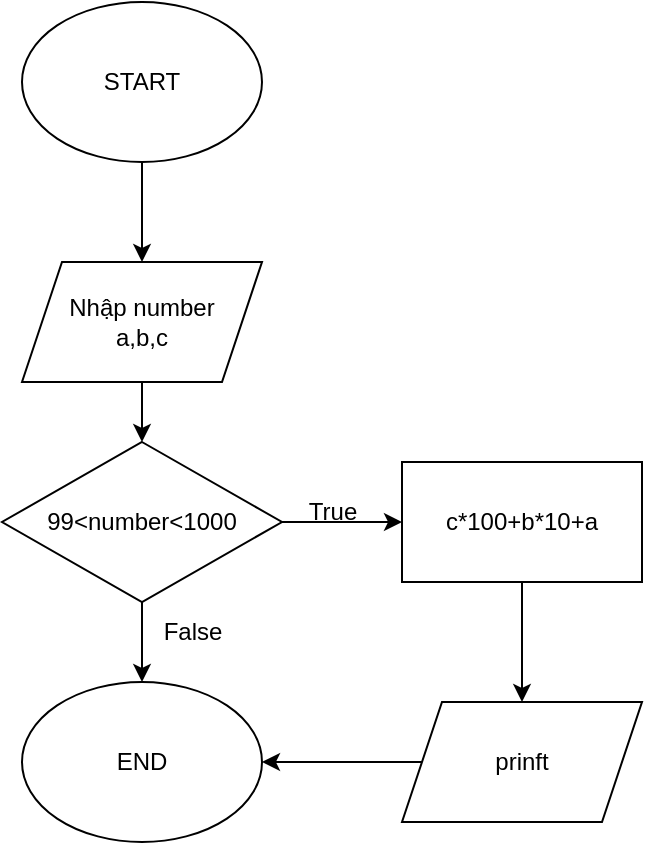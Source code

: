 <mxfile version="24.7.17">
  <diagram id="C5RBs43oDa-KdzZeNtuy" name="Page-1">
    <mxGraphModel dx="794" dy="557" grid="1" gridSize="10" guides="1" tooltips="1" connect="1" arrows="1" fold="1" page="1" pageScale="1" pageWidth="827" pageHeight="1169" math="0" shadow="0">
      <root>
        <mxCell id="WIyWlLk6GJQsqaUBKTNV-0" />
        <mxCell id="WIyWlLk6GJQsqaUBKTNV-1" parent="WIyWlLk6GJQsqaUBKTNV-0" />
        <mxCell id="HNSWy29YztEAPJvGdrVM-0" value="START" style="ellipse;whiteSpace=wrap;html=1;" parent="WIyWlLk6GJQsqaUBKTNV-1" vertex="1">
          <mxGeometry x="180" y="10" width="120" height="80" as="geometry" />
        </mxCell>
        <mxCell id="HNSWy29YztEAPJvGdrVM-1" value="" style="endArrow=classic;html=1;rounded=0;exitX=0.5;exitY=1;exitDx=0;exitDy=0;" parent="WIyWlLk6GJQsqaUBKTNV-1" source="HNSWy29YztEAPJvGdrVM-0" edge="1">
          <mxGeometry width="50" height="50" relative="1" as="geometry">
            <mxPoint x="220" y="310" as="sourcePoint" />
            <mxPoint x="240" y="140" as="targetPoint" />
          </mxGeometry>
        </mxCell>
        <mxCell id="eUs6BIPLxo3IJc8xbbQP-10" style="edgeStyle=orthogonalEdgeStyle;rounded=0;orthogonalLoop=1;jettySize=auto;html=1;exitX=0.5;exitY=1;exitDx=0;exitDy=0;entryX=0.5;entryY=0;entryDx=0;entryDy=0;" edge="1" parent="WIyWlLk6GJQsqaUBKTNV-1" source="HNSWy29YztEAPJvGdrVM-4" target="eUs6BIPLxo3IJc8xbbQP-0">
          <mxGeometry relative="1" as="geometry" />
        </mxCell>
        <mxCell id="HNSWy29YztEAPJvGdrVM-4" value="Nhập number&lt;div&gt;a,b,c&lt;/div&gt;" style="shape=parallelogram;perimeter=parallelogramPerimeter;whiteSpace=wrap;html=1;fixedSize=1;" parent="WIyWlLk6GJQsqaUBKTNV-1" vertex="1">
          <mxGeometry x="180" y="140" width="120" height="60" as="geometry" />
        </mxCell>
        <mxCell id="eUs6BIPLxo3IJc8xbbQP-43" style="edgeStyle=orthogonalEdgeStyle;rounded=0;orthogonalLoop=1;jettySize=auto;html=1;exitX=1;exitY=0.5;exitDx=0;exitDy=0;entryX=0;entryY=0.5;entryDx=0;entryDy=0;" edge="1" parent="WIyWlLk6GJQsqaUBKTNV-1" source="eUs6BIPLxo3IJc8xbbQP-0" target="eUs6BIPLxo3IJc8xbbQP-41">
          <mxGeometry relative="1" as="geometry" />
        </mxCell>
        <mxCell id="eUs6BIPLxo3IJc8xbbQP-44" style="edgeStyle=orthogonalEdgeStyle;rounded=0;orthogonalLoop=1;jettySize=auto;html=1;exitX=0.5;exitY=1;exitDx=0;exitDy=0;entryX=0.5;entryY=0;entryDx=0;entryDy=0;" edge="1" parent="WIyWlLk6GJQsqaUBKTNV-1" source="eUs6BIPLxo3IJc8xbbQP-0" target="eUs6BIPLxo3IJc8xbbQP-40">
          <mxGeometry relative="1" as="geometry" />
        </mxCell>
        <mxCell id="eUs6BIPLxo3IJc8xbbQP-0" value="99&amp;lt;number&amp;lt;1000" style="rhombus;whiteSpace=wrap;html=1;" vertex="1" parent="WIyWlLk6GJQsqaUBKTNV-1">
          <mxGeometry x="170" y="230" width="140" height="80" as="geometry" />
        </mxCell>
        <mxCell id="eUs6BIPLxo3IJc8xbbQP-40" value="END" style="ellipse;whiteSpace=wrap;html=1;" vertex="1" parent="WIyWlLk6GJQsqaUBKTNV-1">
          <mxGeometry x="180" y="350" width="120" height="80" as="geometry" />
        </mxCell>
        <mxCell id="eUs6BIPLxo3IJc8xbbQP-46" style="edgeStyle=orthogonalEdgeStyle;rounded=0;orthogonalLoop=1;jettySize=auto;html=1;exitX=0.5;exitY=1;exitDx=0;exitDy=0;entryX=0.5;entryY=0;entryDx=0;entryDy=0;" edge="1" parent="WIyWlLk6GJQsqaUBKTNV-1" source="eUs6BIPLxo3IJc8xbbQP-41" target="eUs6BIPLxo3IJc8xbbQP-42">
          <mxGeometry relative="1" as="geometry" />
        </mxCell>
        <mxCell id="eUs6BIPLxo3IJc8xbbQP-41" value="c*100+b*10+a" style="rounded=0;whiteSpace=wrap;html=1;" vertex="1" parent="WIyWlLk6GJQsqaUBKTNV-1">
          <mxGeometry x="370" y="240" width="120" height="60" as="geometry" />
        </mxCell>
        <mxCell id="eUs6BIPLxo3IJc8xbbQP-45" style="edgeStyle=orthogonalEdgeStyle;rounded=0;orthogonalLoop=1;jettySize=auto;html=1;exitX=0;exitY=0.5;exitDx=0;exitDy=0;entryX=1;entryY=0.5;entryDx=0;entryDy=0;" edge="1" parent="WIyWlLk6GJQsqaUBKTNV-1" source="eUs6BIPLxo3IJc8xbbQP-42" target="eUs6BIPLxo3IJc8xbbQP-40">
          <mxGeometry relative="1" as="geometry" />
        </mxCell>
        <mxCell id="eUs6BIPLxo3IJc8xbbQP-42" value="prinft" style="shape=parallelogram;perimeter=parallelogramPerimeter;whiteSpace=wrap;html=1;fixedSize=1;" vertex="1" parent="WIyWlLk6GJQsqaUBKTNV-1">
          <mxGeometry x="370" y="360" width="120" height="60" as="geometry" />
        </mxCell>
        <mxCell id="eUs6BIPLxo3IJc8xbbQP-47" value="False" style="text;html=1;align=center;verticalAlign=middle;resizable=0;points=[];autosize=1;strokeColor=none;fillColor=none;" vertex="1" parent="WIyWlLk6GJQsqaUBKTNV-1">
          <mxGeometry x="240" y="310" width="50" height="30" as="geometry" />
        </mxCell>
        <mxCell id="eUs6BIPLxo3IJc8xbbQP-48" value="True" style="text;html=1;align=center;verticalAlign=middle;resizable=0;points=[];autosize=1;strokeColor=none;fillColor=none;" vertex="1" parent="WIyWlLk6GJQsqaUBKTNV-1">
          <mxGeometry x="310" y="250" width="50" height="30" as="geometry" />
        </mxCell>
      </root>
    </mxGraphModel>
  </diagram>
</mxfile>
